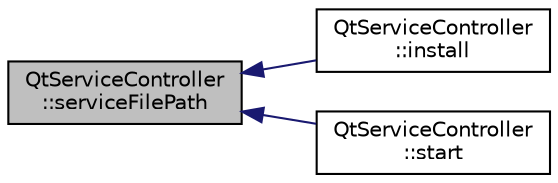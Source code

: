 digraph "QtServiceController::serviceFilePath"
{
  edge [fontname="Helvetica",fontsize="10",labelfontname="Helvetica",labelfontsize="10"];
  node [fontname="Helvetica",fontsize="10",shape=record];
  rankdir="LR";
  Node40 [label="QtServiceController\l::serviceFilePath",height=0.2,width=0.4,color="black", fillcolor="grey75", style="filled", fontcolor="black"];
  Node40 -> Node41 [dir="back",color="midnightblue",fontsize="10",style="solid",fontname="Helvetica"];
  Node41 [label="QtServiceController\l::install",height=0.2,width=0.4,color="black", fillcolor="white", style="filled",URL="$class_qt_service_controller.html#a7e2b85e911ff152557dd25959e76094b"];
  Node40 -> Node42 [dir="back",color="midnightblue",fontsize="10",style="solid",fontname="Helvetica"];
  Node42 [label="QtServiceController\l::start",height=0.2,width=0.4,color="black", fillcolor="white", style="filled",URL="$class_qt_service_controller.html#a70f274d3f4f5a5fea60b8fd7331b31fb"];
}
